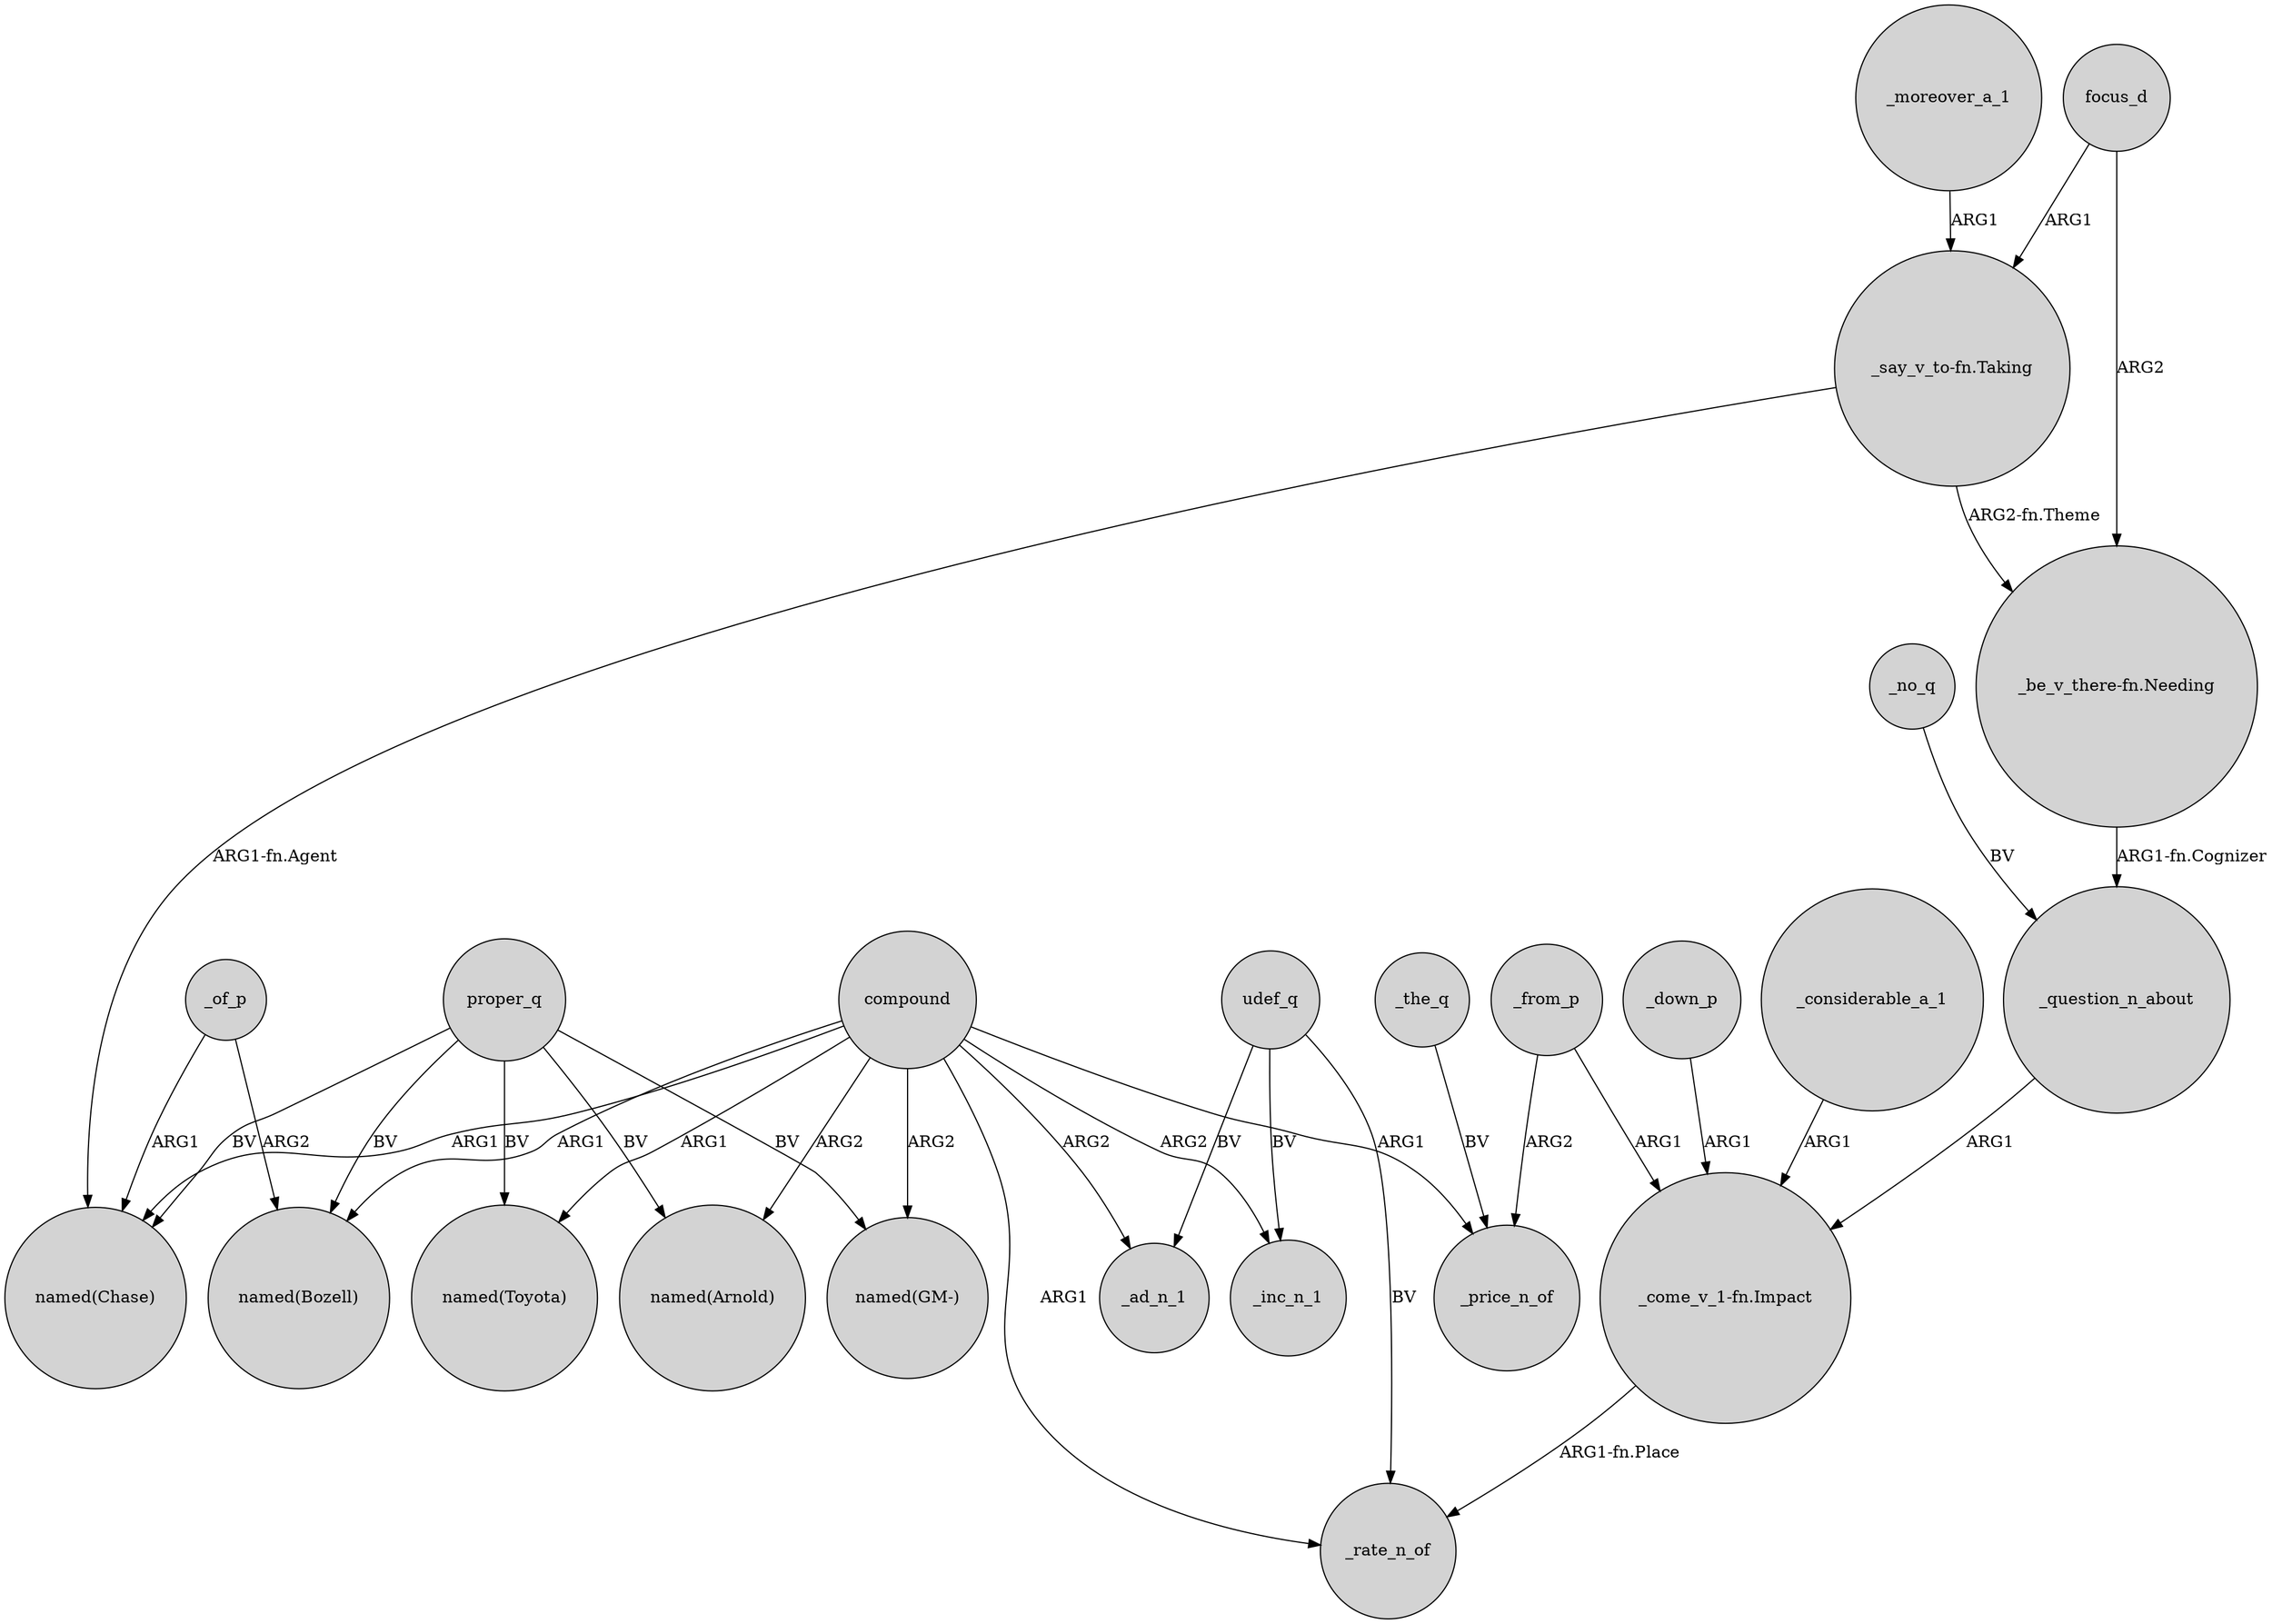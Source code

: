 digraph {
	node [shape=circle style=filled]
	"_say_v_to-fn.Taking" -> "_be_v_there-fn.Needing" [label="ARG2-fn.Theme"]
	focus_d -> "_say_v_to-fn.Taking" [label=ARG1]
	compound -> "named(Arnold)" [label=ARG2]
	_no_q -> _question_n_about [label=BV]
	compound -> _rate_n_of [label=ARG1]
	udef_q -> _rate_n_of [label=BV]
	compound -> "named(GM-)" [label=ARG2]
	compound -> "named(Bozell)" [label=ARG1]
	proper_q -> "named(Bozell)" [label=BV]
	_moreover_a_1 -> "_say_v_to-fn.Taking" [label=ARG1]
	_from_p -> _price_n_of [label=ARG2]
	compound -> "named(Toyota)" [label=ARG1]
	focus_d -> "_be_v_there-fn.Needing" [label=ARG2]
	udef_q -> _inc_n_1 [label=BV]
	compound -> "named(Chase)" [label=ARG1]
	proper_q -> "named(GM-)" [label=BV]
	compound -> _ad_n_1 [label=ARG2]
	compound -> _inc_n_1 [label=ARG2]
	"_say_v_to-fn.Taking" -> "named(Chase)" [label="ARG1-fn.Agent"]
	"_be_v_there-fn.Needing" -> _question_n_about [label="ARG1-fn.Cognizer"]
	_of_p -> "named(Chase)" [label=ARG1]
	_down_p -> "_come_v_1-fn.Impact" [label=ARG1]
	_question_n_about -> "_come_v_1-fn.Impact" [label=ARG1]
	proper_q -> "named(Arnold)" [label=BV]
	_the_q -> _price_n_of [label=BV]
	_of_p -> "named(Bozell)" [label=ARG2]
	proper_q -> "named(Toyota)" [label=BV]
	compound -> _price_n_of [label=ARG1]
	udef_q -> _ad_n_1 [label=BV]
	"_come_v_1-fn.Impact" -> _rate_n_of [label="ARG1-fn.Place"]
	_considerable_a_1 -> "_come_v_1-fn.Impact" [label=ARG1]
	_from_p -> "_come_v_1-fn.Impact" [label=ARG1]
	proper_q -> "named(Chase)" [label=BV]
}

